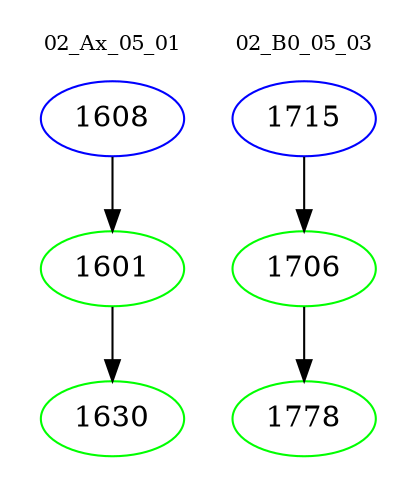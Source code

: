 digraph{
subgraph cluster_0 {
color = white
label = "02_Ax_05_01";
fontsize=10;
T0_1608 [label="1608", color="blue"]
T0_1608 -> T0_1601 [color="black"]
T0_1601 [label="1601", color="green"]
T0_1601 -> T0_1630 [color="black"]
T0_1630 [label="1630", color="green"]
}
subgraph cluster_1 {
color = white
label = "02_B0_05_03";
fontsize=10;
T1_1715 [label="1715", color="blue"]
T1_1715 -> T1_1706 [color="black"]
T1_1706 [label="1706", color="green"]
T1_1706 -> T1_1778 [color="black"]
T1_1778 [label="1778", color="green"]
}
}
